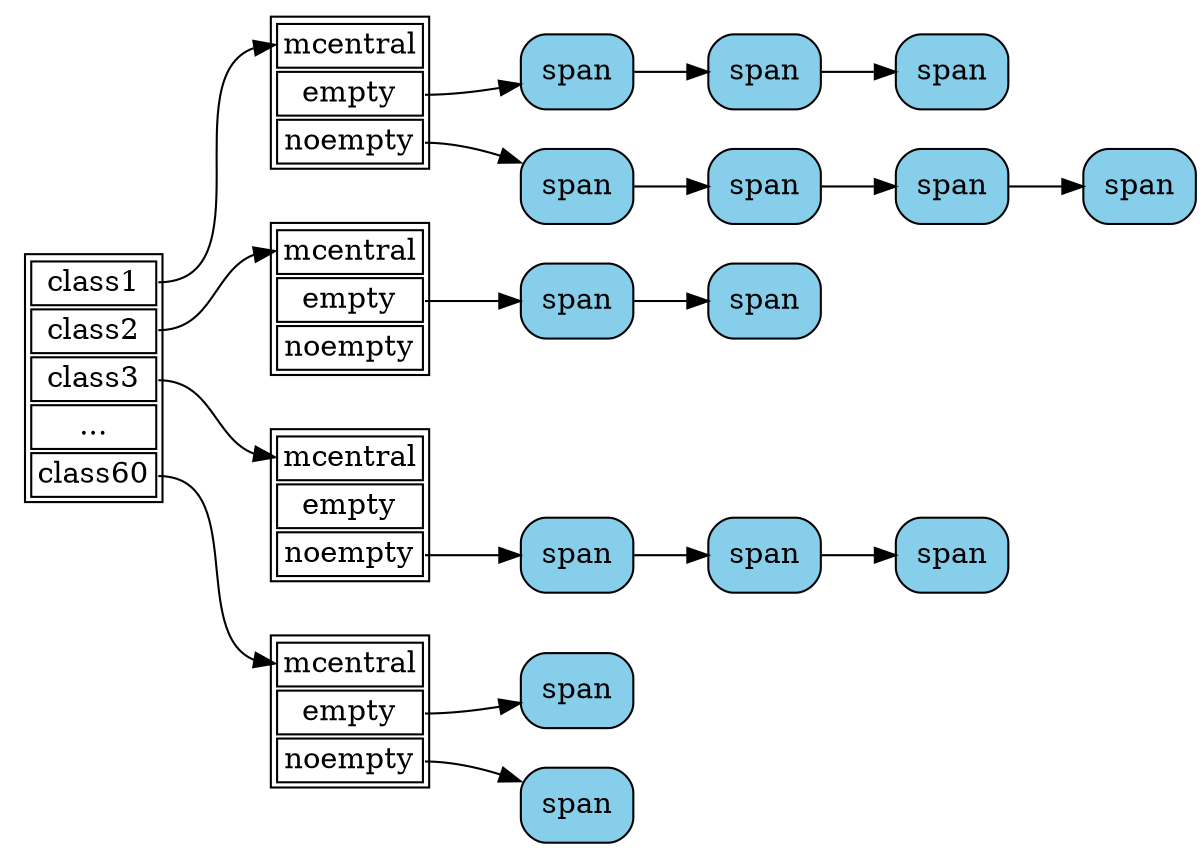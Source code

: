 digraph mcentral {
	rankdir = "LR"
	cs [shape = "plaintext", label = <
	<table>

	<tr>
	<td port="c1">
	class1
	</td>
	</tr>

	<tr>
	<td port="c2">
	class2
	</td>
	</tr>

	<tr>
	<td port="c3">
	class3
	</td>
	</tr>

	<tr>
	<td>
	...
	</td>
	</tr>

	<tr>
	<td port="c60">
	class60
	</td>
	</tr>

	</table>>];

	node [shape = "plaintext", label = <
	<table>

	<tr>
	<td port="h">
	mcentral
	</td>
	</tr>

	<tr>
	<td port="e">
	empty
	</td>
	</tr>

	<tr>
	<td port="ne">
	noempty
	</td>
	</tr>

	</table>>];
	cs:c1 -> mc1:h;
	cs:c2 -> mc2:h;
	cs:c3 -> mc3:h;
	cs:c60 -> mc60:h;

	node [shape = "Mrecord", label = "span", style = "filled", fillcolor = "skyblue"];
	mc1:e -> se11 -> se12 -> se13;
	mc1:ne -> sne11 -> sne12 -> sne13 -> sne14;
	mc2:e -> se21 -> se22;
	mc3:ne -> sne31 -> sne32 -> sne33;
	mc60:e -> se601;
	mc60:ne -> sne601;
}
